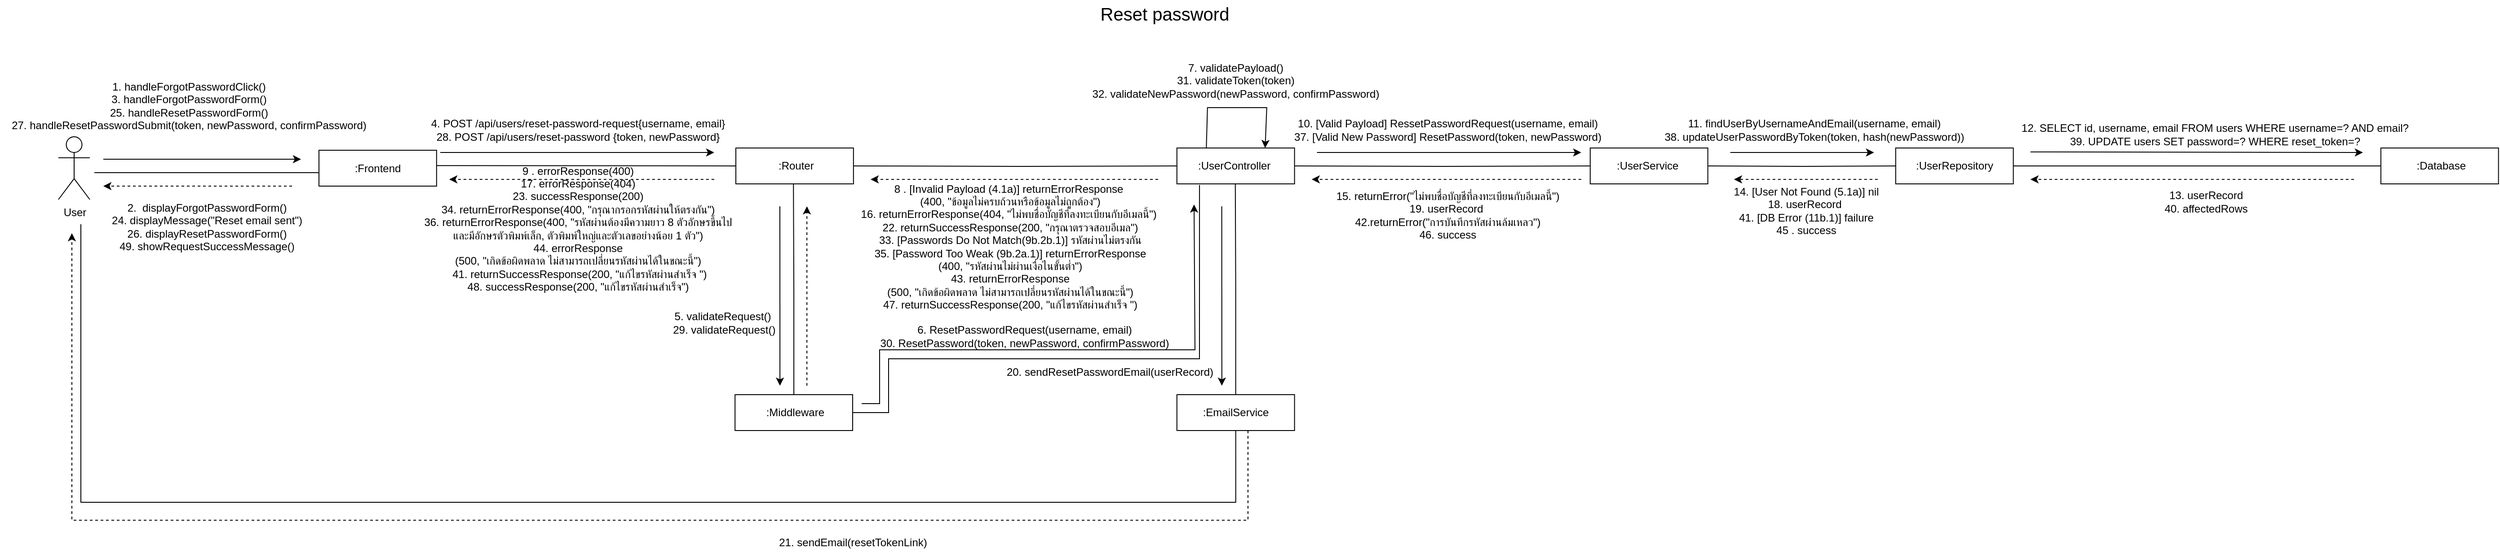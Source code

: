<mxfile version="20.5.3" type="embed"><diagram id="23iRSUPoRavnBvh4doch" name="Page-1"><mxGraphModel dx="226" dy="604" grid="1" gridSize="10" guides="1" tooltips="1" connect="1" arrows="1" fold="1" page="1" pageScale="1" pageWidth="827" pageHeight="1169" math="0" shadow="0"><root><mxCell id="0"/><mxCell id="1" parent="0"/><mxCell id="58" style="edgeStyle=orthogonalEdgeStyle;rounded=0;orthogonalLoop=1;jettySize=auto;html=1;entryX=0;entryY=0.5;entryDx=0;entryDy=0;endArrow=none;startFill=0;" edge="1" parent="1"><mxGeometry relative="1" as="geometry"><mxPoint x="755" y="262.5" as="sourcePoint"/><mxPoint x="1005" y="262.5" as="targetPoint"/></mxGeometry></mxCell><mxCell id="59" value="User" style="shape=umlActor;verticalLabelPosition=bottom;verticalAlign=top;html=1;outlineConnect=0;" vertex="1" parent="1"><mxGeometry x="715" y="222.5" width="35" height="70" as="geometry"/></mxCell><mxCell id="60" value=":Frontend" style="rounded=0;whiteSpace=wrap;html=1;" vertex="1" parent="1"><mxGeometry x="1005" y="237.5" width="130.91" height="40" as="geometry"/></mxCell><mxCell id="61" value="" style="endArrow=classic;html=1;rounded=0;" edge="1" parent="1"><mxGeometry width="50" height="50" relative="1" as="geometry"><mxPoint x="765" y="247.5" as="sourcePoint"/><mxPoint x="985" y="247.5" as="targetPoint"/></mxGeometry></mxCell><mxCell id="62" value="" style="endArrow=classic;html=1;rounded=0;dashed=1;" edge="1" parent="1"><mxGeometry width="50" height="50" relative="1" as="geometry"><mxPoint x="975" y="277.5" as="sourcePoint"/><mxPoint x="765" y="277.5" as="targetPoint"/></mxGeometry></mxCell><mxCell id="63" value="&amp;nbsp;:Router" style="rounded=0;whiteSpace=wrap;html=1;" vertex="1" parent="1"><mxGeometry x="1469" y="235" width="130.91" height="40" as="geometry"/></mxCell><mxCell id="64" style="edgeStyle=orthogonalEdgeStyle;rounded=0;orthogonalLoop=1;jettySize=auto;html=1;entryX=0;entryY=0.5;entryDx=0;entryDy=0;endArrow=none;startFill=0;exitX=1.002;exitY=0.429;exitDx=0;exitDy=0;exitPerimeter=0;" edge="1" parent="1" source="60" target="63"><mxGeometry relative="1" as="geometry"><mxPoint x="1259.91" y="255" as="sourcePoint"/><mxPoint x="1464.91" y="255" as="targetPoint"/></mxGeometry></mxCell><mxCell id="65" value="" style="endArrow=classic;html=1;rounded=0;" edge="1" parent="1"><mxGeometry width="50" height="50" relative="1" as="geometry"><mxPoint x="1140" y="240" as="sourcePoint"/><mxPoint x="1444.91" y="240" as="targetPoint"/></mxGeometry></mxCell><mxCell id="66" value="&amp;nbsp;" style="text;whiteSpace=wrap;html=1;" vertex="1" parent="1"><mxGeometry x="1369" y="220" width="40" height="40" as="geometry"/></mxCell><mxCell id="67" value=":UserController&amp;nbsp;" style="rounded=0;whiteSpace=wrap;html=1;" vertex="1" parent="1"><mxGeometry x="1959.91" y="235" width="130.91" height="40" as="geometry"/></mxCell><mxCell id="68" style="edgeStyle=orthogonalEdgeStyle;rounded=0;orthogonalLoop=1;jettySize=auto;html=1;entryX=0;entryY=0.5;entryDx=0;entryDy=0;endArrow=none;startFill=0;" edge="1" parent="1" target="67"><mxGeometry relative="1" as="geometry"><mxPoint x="1599.91" y="255" as="sourcePoint"/><mxPoint x="1804.91" y="255" as="targetPoint"/></mxGeometry></mxCell><mxCell id="69" value="" style="endArrow=classic;html=1;rounded=0;dashed=1;" edge="1" parent="1"><mxGeometry width="50" height="50" relative="1" as="geometry"><mxPoint x="1939" y="270" as="sourcePoint"/><mxPoint x="1619" y="270" as="targetPoint"/></mxGeometry></mxCell><mxCell id="70" value=":UserService&amp;nbsp;" style="rounded=0;whiteSpace=wrap;html=1;" vertex="1" parent="1"><mxGeometry x="2419.91" y="235" width="130.91" height="40" as="geometry"/></mxCell><mxCell id="71" style="edgeStyle=orthogonalEdgeStyle;rounded=0;orthogonalLoop=1;jettySize=auto;html=1;entryX=0;entryY=0.5;entryDx=0;entryDy=0;endArrow=none;startFill=0;" edge="1" parent="1" target="70"><mxGeometry relative="1" as="geometry"><mxPoint x="2090.82" y="255" as="sourcePoint"/><mxPoint x="2295.82" y="255" as="targetPoint"/></mxGeometry></mxCell><mxCell id="72" value="" style="endArrow=classic;html=1;rounded=0;" edge="1" parent="1"><mxGeometry width="50" height="50" relative="1" as="geometry"><mxPoint x="2115.82" y="240" as="sourcePoint"/><mxPoint x="2409.91" y="240" as="targetPoint"/></mxGeometry></mxCell><mxCell id="73" value="" style="endArrow=classic;html=1;rounded=0;dashed=1;" edge="1" parent="1"><mxGeometry width="50" height="50" relative="1" as="geometry"><mxPoint x="2409.91" y="270" as="sourcePoint"/><mxPoint x="2109.91" y="270" as="targetPoint"/></mxGeometry></mxCell><mxCell id="74" style="edgeStyle=orthogonalEdgeStyle;rounded=0;orthogonalLoop=1;jettySize=auto;html=1;endArrow=none;startFill=0;" edge="1" parent="1" source="75" target="80"><mxGeometry relative="1" as="geometry"/></mxCell><mxCell id="75" value=":UserRepository" style="rounded=0;whiteSpace=wrap;html=1;" vertex="1" parent="1"><mxGeometry x="2759.91" y="235" width="130.91" height="40" as="geometry"/></mxCell><mxCell id="76" style="edgeStyle=orthogonalEdgeStyle;rounded=0;orthogonalLoop=1;jettySize=auto;html=1;entryX=0;entryY=0.5;entryDx=0;entryDy=0;endArrow=none;startFill=0;" edge="1" parent="1" target="75"><mxGeometry relative="1" as="geometry"><mxPoint x="2550.82" y="255" as="sourcePoint"/><mxPoint x="2755.82" y="255" as="targetPoint"/></mxGeometry></mxCell><mxCell id="77" value="" style="endArrow=classic;html=1;rounded=0;" edge="1" parent="1"><mxGeometry width="50" height="50" relative="1" as="geometry"><mxPoint x="2575.82" y="240" as="sourcePoint"/><mxPoint x="2735.82" y="240" as="targetPoint"/></mxGeometry></mxCell><mxCell id="78" value="" style="endArrow=classic;html=1;rounded=0;dashed=1;" edge="1" parent="1"><mxGeometry width="50" height="50" relative="1" as="geometry"><mxPoint x="2739.91" y="270" as="sourcePoint"/><mxPoint x="2579.91" y="270" as="targetPoint"/></mxGeometry></mxCell><mxCell id="79" value="4. POST /api/users/reset-password-request{username, email}&lt;div&gt;28. POST /api/users/reset-password {token, newPassword}&lt;/div&gt;" style="text;html=1;align=center;verticalAlign=middle;resizable=0;points=[];autosize=1;strokeColor=none;fillColor=none;" vertex="1" parent="1"><mxGeometry x="1118.09" y="195" width="350" height="40" as="geometry"/></mxCell><mxCell id="80" value="&amp;nbsp;:Database" style="rounded=0;whiteSpace=wrap;html=1;" vertex="1" parent="1"><mxGeometry x="3299.91" y="235" width="130.91" height="40" as="geometry"/></mxCell><mxCell id="81" value="Reset password" style="text;html=1;align=center;verticalAlign=middle;whiteSpace=wrap;rounded=0;fontSize=20;" vertex="1" parent="1"><mxGeometry x="1774" y="70" width="345" height="30" as="geometry"/></mxCell><mxCell id="82" value="1. handleForgotPasswordClick()&lt;div&gt;3. handleForgotPasswordForm()&lt;/div&gt;&lt;div&gt;25. handleResetPasswordForm()&lt;/div&gt;&lt;div&gt;27. handleResetPasswordSubmit(token, newPassword, confirmPassword)&lt;/div&gt;" style="text;html=1;align=center;verticalAlign=middle;resizable=0;points=[];autosize=1;strokeColor=none;fillColor=none;" vertex="1" parent="1"><mxGeometry x="650" y="152.5" width="420" height="70" as="geometry"/></mxCell><mxCell id="83" value="" style="endArrow=classic;html=1;rounded=0;dashed=1;" edge="1" parent="1"><mxGeometry width="50" height="50" relative="1" as="geometry"><mxPoint x="1444.91" y="270" as="sourcePoint"/><mxPoint x="1150" y="270" as="targetPoint"/></mxGeometry></mxCell><mxCell id="84" value="" style="endArrow=classic;html=1;rounded=0;" edge="1" parent="1"><mxGeometry width="50" height="50" relative="1" as="geometry"><mxPoint x="2909.91" y="239.38" as="sourcePoint"/><mxPoint x="3279.91" y="240" as="targetPoint"/></mxGeometry></mxCell><mxCell id="85" value="" style="endArrow=classic;html=1;rounded=0;dashed=1;" edge="1" parent="1"><mxGeometry width="50" height="50" relative="1" as="geometry"><mxPoint x="3269.91" y="270" as="sourcePoint"/><mxPoint x="2909.91" y="270" as="targetPoint"/></mxGeometry></mxCell><mxCell id="86" value="&amp;nbsp;" style="text;html=1;align=center;verticalAlign=middle;resizable=0;points=[];autosize=1;strokeColor=none;fillColor=none;" vertex="1" parent="1"><mxGeometry x="1699" y="285" width="30" height="30" as="geometry"/></mxCell><mxCell id="87" value="9 . errorResponse(400)&lt;div&gt;17. errorResponse(404)&lt;/div&gt;&lt;div&gt;23. successResponse(200)&lt;/div&gt;&lt;div&gt;34. returnErrorResponse(400, &quot;กรุณากรอกรหัสผ่านให้ตรงกัน&quot;)&lt;/div&gt;&lt;div&gt;36. returnErrorResponse&lt;span style=&quot;background-color: transparent; color: light-dark(rgb(0, 0, 0), rgb(255, 255, 255));&quot;&gt;(400, &quot;รหัสผ่านต้องมีความยาว 8 ตัวอักษรขึ้นไป&lt;/span&gt;&lt;/div&gt;&lt;div&gt;&lt;span style=&quot;background-color: transparent; color: light-dark(rgb(0, 0, 0), rgb(255, 255, 255));&quot;&gt;และมีอักษรตัวพิมพ์เล็ก, ตัวพิมพ์ใหญ่และตัวเลขอย่างน้อย 1 ตัว&quot;)&lt;/span&gt;&lt;/div&gt;&lt;div&gt;&lt;span style=&quot;background-color: transparent; color: light-dark(rgb(0, 0, 0), rgb(255, 255, 255));&quot;&gt;44. e&lt;/span&gt;&lt;span style=&quot;background-color: transparent; color: light-dark(rgb(0, 0, 0), rgb(255, 255, 255));&quot;&gt;rrorResponse&lt;/span&gt;&lt;/div&gt;&lt;div&gt;(500, &quot;เกิดข้อผิดพลาด ไม่สามารถเปลี่ยนรหัสผ่านได้ในขณะนี้&quot;)&lt;/div&gt;&lt;div&gt;&lt;span style=&quot;background-color: transparent; color: light-dark(rgb(0, 0, 0), rgb(255, 255, 255));&quot;&gt;&amp;nbsp;41. returnSuccessResponse(200, &quot;แก้ไขรหัสผ่านสำเร็จ &quot;)&lt;/span&gt;&lt;/div&gt;&lt;div&gt;48. successResponse(200, &quot;แก้ไขรหัสผ่านสำเร็จ&quot;)&lt;/div&gt;" style="text;html=1;align=center;verticalAlign=middle;resizable=0;points=[];autosize=1;strokeColor=none;fillColor=none;" vertex="1" parent="1"><mxGeometry x="1098.09" y="245" width="390" height="160" as="geometry"/></mxCell><mxCell id="88" value="2.&amp;nbsp; displayForgotPasswordForm()&lt;div&gt;24. displayMessage(&quot;Reset email sent&quot;)&lt;/div&gt;&lt;div&gt;26. displayResetPasswordForm()&lt;/div&gt;&lt;div&gt;49. showRequestSuccessMessage()&lt;/div&gt;" style="text;html=1;align=center;verticalAlign=middle;resizable=0;points=[];autosize=1;strokeColor=none;fillColor=none;" vertex="1" parent="1"><mxGeometry x="760" y="287.5" width="240" height="70" as="geometry"/></mxCell><mxCell id="89" style="edgeStyle=orthogonalEdgeStyle;rounded=0;orthogonalLoop=1;jettySize=auto;html=1;entryX=0.5;entryY=1;entryDx=0;entryDy=0;endArrow=none;startFill=0;" edge="1" parent="1" source="90"><mxGeometry relative="1" as="geometry"><mxPoint x="2024.91" y="275" as="targetPoint"/></mxGeometry></mxCell><mxCell id="90" value=":EmailService" style="rounded=0;whiteSpace=wrap;html=1;" vertex="1" parent="1"><mxGeometry x="1959.91" y="510" width="130.91" height="40" as="geometry"/></mxCell><mxCell id="91" value="" style="endArrow=classic;html=1;rounded=0;" edge="1" parent="1"><mxGeometry width="50" height="50" relative="1" as="geometry"><mxPoint x="2009.82" y="300" as="sourcePoint"/><mxPoint x="2009.91" y="500" as="targetPoint"/></mxGeometry></mxCell><mxCell id="92" value="" style="endArrow=classic;html=1;rounded=0;dashed=1;" edge="1" parent="1"><mxGeometry width="50" height="50" relative="1" as="geometry"><mxPoint x="2039" y="550" as="sourcePoint"/><mxPoint x="730" y="330" as="targetPoint"/><Array as="points"><mxPoint x="2039" y="650"/><mxPoint x="730" y="650"/><mxPoint x="730" y="470"/></Array></mxGeometry></mxCell><mxCell id="93" style="edgeStyle=orthogonalEdgeStyle;rounded=0;orthogonalLoop=1;jettySize=auto;html=1;entryX=0.5;entryY=1;entryDx=0;entryDy=0;endArrow=none;startFill=0;" edge="1" parent="1" source="94"><mxGeometry relative="1" as="geometry"><mxPoint x="1533.09" y="275" as="targetPoint"/></mxGeometry></mxCell><mxCell id="94" value="&amp;nbsp;:Middleware" style="rounded=0;whiteSpace=wrap;html=1;" vertex="1" parent="1"><mxGeometry x="1468.09" y="510" width="130.91" height="40" as="geometry"/></mxCell><mxCell id="95" value="" style="endArrow=classic;html=1;rounded=0;" edge="1" parent="1"><mxGeometry width="50" height="50" relative="1" as="geometry"><mxPoint x="1518" y="300" as="sourcePoint"/><mxPoint x="1518.09" y="500" as="targetPoint"/></mxGeometry></mxCell><mxCell id="96" value="" style="endArrow=classic;html=1;rounded=0;dashed=1;" edge="1" parent="1"><mxGeometry width="50" height="50" relative="1" as="geometry"><mxPoint x="1548.09" y="500" as="sourcePoint"/><mxPoint x="1548.09" y="300" as="targetPoint"/></mxGeometry></mxCell><mxCell id="97" value="5. validateRequest()&lt;div&gt;&amp;nbsp;29. validateRequest()&lt;/div&gt;" style="text;html=1;align=center;verticalAlign=middle;resizable=0;points=[];autosize=1;strokeColor=none;fillColor=none;" vertex="1" parent="1"><mxGeometry x="1384" y="410" width="140" height="40" as="geometry"/></mxCell><mxCell id="98" value="" style="endArrow=classic;html=1;rounded=0;exitX=0.25;exitY=0;exitDx=0;exitDy=0;entryX=0.75;entryY=0;entryDx=0;entryDy=0;" edge="1" parent="1" source="67" target="67"><mxGeometry width="50" height="50" relative="1" as="geometry"><mxPoint x="1959.91" y="210" as="sourcePoint"/><mxPoint x="2089.91" y="190" as="targetPoint"/><Array as="points"><mxPoint x="1993.65" y="200"/><mxPoint x="1993.91" y="190"/><mxPoint x="2059.91" y="190"/></Array></mxGeometry></mxCell><mxCell id="99" value="7. validatePayload()&lt;div&gt;31. validateToken(token)&lt;/div&gt;&lt;div&gt;32. validateNewPassword(newPassword, confirmPassword)&lt;/div&gt;" style="text;html=1;align=center;verticalAlign=middle;resizable=0;points=[];autosize=1;strokeColor=none;fillColor=none;" vertex="1" parent="1"><mxGeometry x="1855.37" y="130" width="340" height="60" as="geometry"/></mxCell><mxCell id="100" value="8 . [Invalid Payload (4.1a)] returnErrorResponse&amp;nbsp;&lt;div&gt;&lt;span style=&quot;background-color: transparent; color: light-dark(rgb(0, 0, 0), rgb(255, 255, 255));&quot;&gt;(400, &quot;ข้อมูลไม่ครบถ้วนหรือข้อมูลไม่ถูกต้อง&quot;)&lt;/span&gt;&lt;div&gt;16.&lt;span style=&quot;background-color: transparent; color: light-dark(rgb(0, 0, 0), rgb(255, 255, 255));&quot;&gt;&amp;nbsp;returnErrorResponse&lt;/span&gt;&lt;span style=&quot;background-color: transparent; color: light-dark(rgb(0, 0, 0), rgb(255, 255, 255));&quot;&gt;(404, &quot;ไม่พบชื่อบัญชีที่ลงทะเบียนกับอีเมลนี้&quot;)&amp;nbsp;&lt;/span&gt;&lt;/div&gt;&lt;/div&gt;&lt;div&gt;22. returnSuccessResponse(200, &quot;กรุณาตรวจสอบอีเมล&quot;)&lt;/div&gt;&lt;div&gt;33. [Passwords Do Not Match(9b.2b.1)] รหัสผ่านไม่ตรงกัน&lt;/div&gt;&lt;div&gt;35. [Password Too Weak (9b.2a.1)] returnErrorResponse&lt;/div&gt;&lt;div&gt;(400, &quot;รหัสผ่านไม่ผ่านเงื่อไนขั้นต่ำ&quot;)&lt;/div&gt;&lt;div&gt;43. returnErrorResponse&lt;/div&gt;&lt;div&gt;(500, &quot;เกิดข้อผิดพลาด ไม่สามารถเปลี่ยนรหัสผ่านได้ในขณะนี้&quot;)&lt;/div&gt;&lt;div&gt;&lt;span style=&quot;background-color: transparent; color: light-dark(rgb(0, 0, 0), rgb(255, 255, 255));&quot;&gt;&amp;nbsp;47. returnSuccessResponse(200, &quot;แก้ไขรหัสผ่านสำเร็จ &quot;)&amp;nbsp;&lt;/span&gt;&lt;/div&gt;" style="text;html=1;align=center;verticalAlign=middle;resizable=0;points=[];autosize=1;strokeColor=none;fillColor=none;" vertex="1" parent="1"><mxGeometry x="1584" y="265" width="380" height="160" as="geometry"/></mxCell><mxCell id="101" style="edgeStyle=orthogonalEdgeStyle;rounded=0;orthogonalLoop=1;jettySize=auto;html=1;endArrow=none;startFill=0;exitX=1;exitY=0.5;exitDx=0;exitDy=0;entryX=0.192;entryY=1.03;entryDx=0;entryDy=0;entryPerimeter=0;" edge="1" parent="1" source="94" target="67"><mxGeometry relative="1" as="geometry"><mxPoint x="1835" y="280" as="targetPoint"/><mxPoint x="1704.21" y="565" as="sourcePoint"/><Array as="points"><mxPoint x="1639" y="530"/><mxPoint x="1639" y="470"/><mxPoint x="1985" y="470"/></Array></mxGeometry></mxCell><mxCell id="102" value="6. ResetPasswordRequest(username, email)&lt;div&gt;30. ResetPassword(token, newPassword, confirmPassword)&lt;/div&gt;" style="text;html=1;align=center;verticalAlign=middle;resizable=0;points=[];autosize=1;strokeColor=none;fillColor=none;" vertex="1" parent="1"><mxGeometry x="1619.91" y="425" width="340" height="40" as="geometry"/></mxCell><mxCell id="103" value="10. [Valid Payload] RessetPasswordRequest(username, email)&lt;div&gt;37. [Valid New Password] ResetPassword(token, newPassword)&lt;/div&gt;" style="text;html=1;align=center;verticalAlign=middle;resizable=0;points=[];autosize=1;strokeColor=none;fillColor=none;" vertex="1" parent="1"><mxGeometry x="2075.82" y="195" width="370" height="40" as="geometry"/></mxCell><mxCell id="104" value="11. findUserByUsernameAndEmail(username, email)&lt;div&gt;38. updateUserPasswordByToken(token, hash(newPassword))&lt;/div&gt;" style="text;html=1;align=center;verticalAlign=middle;resizable=0;points=[];autosize=1;strokeColor=none;fillColor=none;" vertex="1" parent="1"><mxGeometry x="2489" y="195" width="360" height="40" as="geometry"/></mxCell><mxCell id="105" value="12. SELECT id, username, email FROM users WHERE username=? AND email?&lt;div&gt;39. UPDATE users SET password=? WHERE reset_token=?&lt;/div&gt;" style="text;html=1;align=center;verticalAlign=middle;resizable=0;points=[];autosize=1;strokeColor=none;fillColor=none;" vertex="1" parent="1"><mxGeometry x="2889.91" y="200" width="450" height="40" as="geometry"/></mxCell><mxCell id="106" value="13. userRecord&lt;div&gt;40. affectedRows&lt;/div&gt;" style="text;html=1;align=center;verticalAlign=middle;resizable=0;points=[];autosize=1;strokeColor=none;fillColor=none;" vertex="1" parent="1"><mxGeometry x="3044.91" y="275" width="120" height="40" as="geometry"/></mxCell><mxCell id="107" value="14. [User Not Found (5.1a)] nil&lt;div&gt;18. userRecord&amp;nbsp;&lt;/div&gt;&lt;div&gt;41. [DB Error (11b.1)] failure&lt;/div&gt;&lt;div&gt;45 . success&lt;/div&gt;" style="text;html=1;align=center;verticalAlign=middle;resizable=0;points=[];autosize=1;strokeColor=none;fillColor=none;" vertex="1" parent="1"><mxGeometry x="2569.91" y="270" width="180" height="70" as="geometry"/></mxCell><mxCell id="108" value="15. returnError(&quot;ไม่พบชื่อบัญชีที่ลงทะเบียนกับอีเมลนี้&quot;)&lt;div&gt;19. userRecord&amp;nbsp;&lt;/div&gt;&lt;div&gt;42.returnError(&quot;การบันทึกรหัสผ่านล้มเหลว&quot;)&lt;/div&gt;&lt;div&gt;46. success&lt;/div&gt;" style="text;html=1;align=center;verticalAlign=middle;resizable=0;points=[];autosize=1;strokeColor=none;fillColor=none;" vertex="1" parent="1"><mxGeometry x="2110.82" y="275" width="300" height="70" as="geometry"/></mxCell><mxCell id="109" value="20. sendResetPasswordEmail(userRecord)" style="text;html=1;align=center;verticalAlign=middle;resizable=0;points=[];autosize=1;strokeColor=none;fillColor=none;" vertex="1" parent="1"><mxGeometry x="1760.37" y="470" width="250" height="30" as="geometry"/></mxCell><mxCell id="110" style="edgeStyle=orthogonalEdgeStyle;rounded=0;orthogonalLoop=1;jettySize=auto;html=1;endArrow=none;startFill=0;exitX=0.5;exitY=1;exitDx=0;exitDy=0;" edge="1" parent="1" source="90"><mxGeometry relative="1" as="geometry"><mxPoint x="740" y="320" as="targetPoint"/><mxPoint x="1193.78" y="510" as="sourcePoint"/><Array as="points"><mxPoint x="2025" y="630"/><mxPoint x="740" y="630"/></Array></mxGeometry></mxCell><mxCell id="111" value="21. sendEmail(resetTokenLink)" style="text;html=1;align=center;verticalAlign=middle;resizable=0;points=[];autosize=1;strokeColor=none;fillColor=none;" vertex="1" parent="1"><mxGeometry x="1504" y="660" width="190" height="30" as="geometry"/></mxCell><mxCell id="112" value="" style="endArrow=classic;html=1;rounded=0;" edge="1" parent="1"><mxGeometry width="50" height="50" relative="1" as="geometry"><mxPoint x="1609" y="520" as="sourcePoint"/><mxPoint x="1979" y="298" as="targetPoint"/><Array as="points"><mxPoint x="1629" y="520"/><mxPoint x="1629" y="460"/><mxPoint x="1800" y="460"/><mxPoint x="1980" y="460"/></Array></mxGeometry></mxCell></root></mxGraphModel></diagram></mxfile>